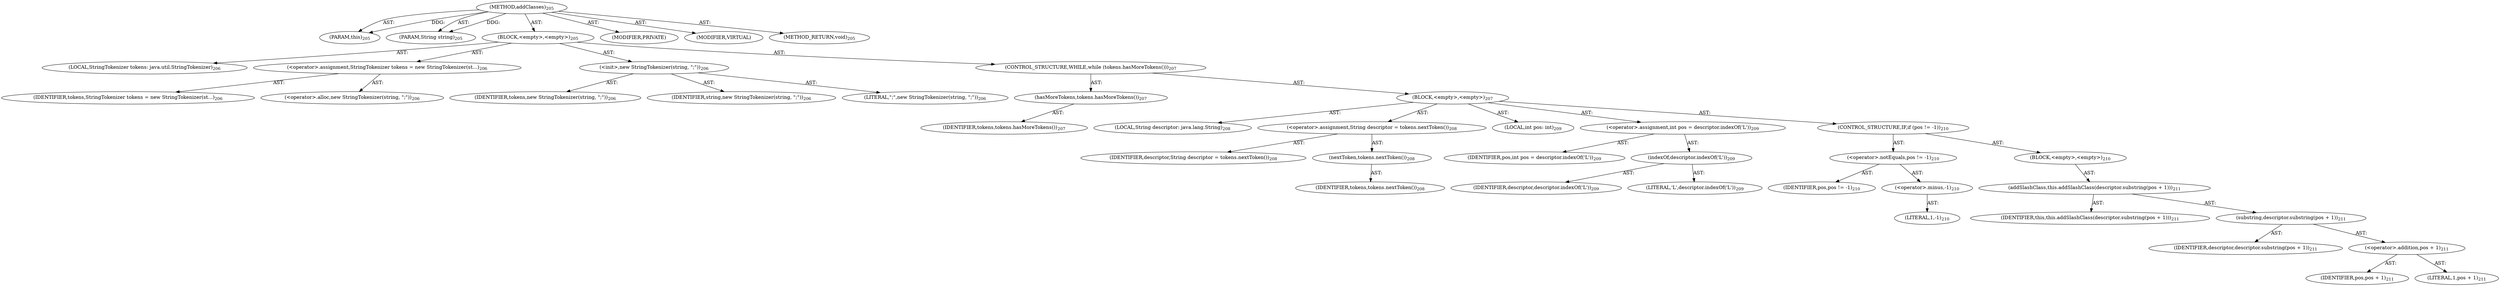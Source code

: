 digraph "addClasses" {  
"111669149705" [label = <(METHOD,addClasses)<SUB>205</SUB>> ]
"115964116998" [label = <(PARAM,this)<SUB>205</SUB>> ]
"115964117010" [label = <(PARAM,String string)<SUB>205</SUB>> ]
"25769803792" [label = <(BLOCK,&lt;empty&gt;,&lt;empty&gt;)<SUB>205</SUB>> ]
"94489280520" [label = <(LOCAL,StringTokenizer tokens: java.util.StringTokenizer)<SUB>206</SUB>> ]
"30064771134" [label = <(&lt;operator&gt;.assignment,StringTokenizer tokens = new StringTokenizer(st...)<SUB>206</SUB>> ]
"68719476797" [label = <(IDENTIFIER,tokens,StringTokenizer tokens = new StringTokenizer(st...)<SUB>206</SUB>> ]
"30064771135" [label = <(&lt;operator&gt;.alloc,new StringTokenizer(string, &quot;;&quot;))<SUB>206</SUB>> ]
"30064771136" [label = <(&lt;init&gt;,new StringTokenizer(string, &quot;;&quot;))<SUB>206</SUB>> ]
"68719476798" [label = <(IDENTIFIER,tokens,new StringTokenizer(string, &quot;;&quot;))<SUB>206</SUB>> ]
"68719476799" [label = <(IDENTIFIER,string,new StringTokenizer(string, &quot;;&quot;))<SUB>206</SUB>> ]
"90194313236" [label = <(LITERAL,&quot;;&quot;,new StringTokenizer(string, &quot;;&quot;))<SUB>206</SUB>> ]
"47244640263" [label = <(CONTROL_STRUCTURE,WHILE,while (tokens.hasMoreTokens()))<SUB>207</SUB>> ]
"30064771137" [label = <(hasMoreTokens,tokens.hasMoreTokens())<SUB>207</SUB>> ]
"68719476800" [label = <(IDENTIFIER,tokens,tokens.hasMoreTokens())<SUB>207</SUB>> ]
"25769803793" [label = <(BLOCK,&lt;empty&gt;,&lt;empty&gt;)<SUB>207</SUB>> ]
"94489280521" [label = <(LOCAL,String descriptor: java.lang.String)<SUB>208</SUB>> ]
"30064771138" [label = <(&lt;operator&gt;.assignment,String descriptor = tokens.nextToken())<SUB>208</SUB>> ]
"68719476801" [label = <(IDENTIFIER,descriptor,String descriptor = tokens.nextToken())<SUB>208</SUB>> ]
"30064771139" [label = <(nextToken,tokens.nextToken())<SUB>208</SUB>> ]
"68719476802" [label = <(IDENTIFIER,tokens,tokens.nextToken())<SUB>208</SUB>> ]
"94489280522" [label = <(LOCAL,int pos: int)<SUB>209</SUB>> ]
"30064771140" [label = <(&lt;operator&gt;.assignment,int pos = descriptor.indexOf('L'))<SUB>209</SUB>> ]
"68719476803" [label = <(IDENTIFIER,pos,int pos = descriptor.indexOf('L'))<SUB>209</SUB>> ]
"30064771141" [label = <(indexOf,descriptor.indexOf('L'))<SUB>209</SUB>> ]
"68719476804" [label = <(IDENTIFIER,descriptor,descriptor.indexOf('L'))<SUB>209</SUB>> ]
"90194313237" [label = <(LITERAL,'L',descriptor.indexOf('L'))<SUB>209</SUB>> ]
"47244640264" [label = <(CONTROL_STRUCTURE,IF,if (pos != -1))<SUB>210</SUB>> ]
"30064771142" [label = <(&lt;operator&gt;.notEquals,pos != -1)<SUB>210</SUB>> ]
"68719476805" [label = <(IDENTIFIER,pos,pos != -1)<SUB>210</SUB>> ]
"30064771143" [label = <(&lt;operator&gt;.minus,-1)<SUB>210</SUB>> ]
"90194313238" [label = <(LITERAL,1,-1)<SUB>210</SUB>> ]
"25769803794" [label = <(BLOCK,&lt;empty&gt;,&lt;empty&gt;)<SUB>210</SUB>> ]
"30064771144" [label = <(addSlashClass,this.addSlashClass(descriptor.substring(pos + 1)))<SUB>211</SUB>> ]
"68719476745" [label = <(IDENTIFIER,this,this.addSlashClass(descriptor.substring(pos + 1)))<SUB>211</SUB>> ]
"30064771145" [label = <(substring,descriptor.substring(pos + 1))<SUB>211</SUB>> ]
"68719476806" [label = <(IDENTIFIER,descriptor,descriptor.substring(pos + 1))<SUB>211</SUB>> ]
"30064771146" [label = <(&lt;operator&gt;.addition,pos + 1)<SUB>211</SUB>> ]
"68719476807" [label = <(IDENTIFIER,pos,pos + 1)<SUB>211</SUB>> ]
"90194313239" [label = <(LITERAL,1,pos + 1)<SUB>211</SUB>> ]
"133143986195" [label = <(MODIFIER,PRIVATE)> ]
"133143986196" [label = <(MODIFIER,VIRTUAL)> ]
"128849018889" [label = <(METHOD_RETURN,void)<SUB>205</SUB>> ]
  "111669149705" -> "115964116998"  [ label = "AST: "] 
  "111669149705" -> "115964117010"  [ label = "AST: "] 
  "111669149705" -> "25769803792"  [ label = "AST: "] 
  "111669149705" -> "133143986195"  [ label = "AST: "] 
  "111669149705" -> "133143986196"  [ label = "AST: "] 
  "111669149705" -> "128849018889"  [ label = "AST: "] 
  "25769803792" -> "94489280520"  [ label = "AST: "] 
  "25769803792" -> "30064771134"  [ label = "AST: "] 
  "25769803792" -> "30064771136"  [ label = "AST: "] 
  "25769803792" -> "47244640263"  [ label = "AST: "] 
  "30064771134" -> "68719476797"  [ label = "AST: "] 
  "30064771134" -> "30064771135"  [ label = "AST: "] 
  "30064771136" -> "68719476798"  [ label = "AST: "] 
  "30064771136" -> "68719476799"  [ label = "AST: "] 
  "30064771136" -> "90194313236"  [ label = "AST: "] 
  "47244640263" -> "30064771137"  [ label = "AST: "] 
  "47244640263" -> "25769803793"  [ label = "AST: "] 
  "30064771137" -> "68719476800"  [ label = "AST: "] 
  "25769803793" -> "94489280521"  [ label = "AST: "] 
  "25769803793" -> "30064771138"  [ label = "AST: "] 
  "25769803793" -> "94489280522"  [ label = "AST: "] 
  "25769803793" -> "30064771140"  [ label = "AST: "] 
  "25769803793" -> "47244640264"  [ label = "AST: "] 
  "30064771138" -> "68719476801"  [ label = "AST: "] 
  "30064771138" -> "30064771139"  [ label = "AST: "] 
  "30064771139" -> "68719476802"  [ label = "AST: "] 
  "30064771140" -> "68719476803"  [ label = "AST: "] 
  "30064771140" -> "30064771141"  [ label = "AST: "] 
  "30064771141" -> "68719476804"  [ label = "AST: "] 
  "30064771141" -> "90194313237"  [ label = "AST: "] 
  "47244640264" -> "30064771142"  [ label = "AST: "] 
  "47244640264" -> "25769803794"  [ label = "AST: "] 
  "30064771142" -> "68719476805"  [ label = "AST: "] 
  "30064771142" -> "30064771143"  [ label = "AST: "] 
  "30064771143" -> "90194313238"  [ label = "AST: "] 
  "25769803794" -> "30064771144"  [ label = "AST: "] 
  "30064771144" -> "68719476745"  [ label = "AST: "] 
  "30064771144" -> "30064771145"  [ label = "AST: "] 
  "30064771145" -> "68719476806"  [ label = "AST: "] 
  "30064771145" -> "30064771146"  [ label = "AST: "] 
  "30064771146" -> "68719476807"  [ label = "AST: "] 
  "30064771146" -> "90194313239"  [ label = "AST: "] 
  "111669149705" -> "115964116998"  [ label = "DDG: "] 
  "111669149705" -> "115964117010"  [ label = "DDG: "] 
}
